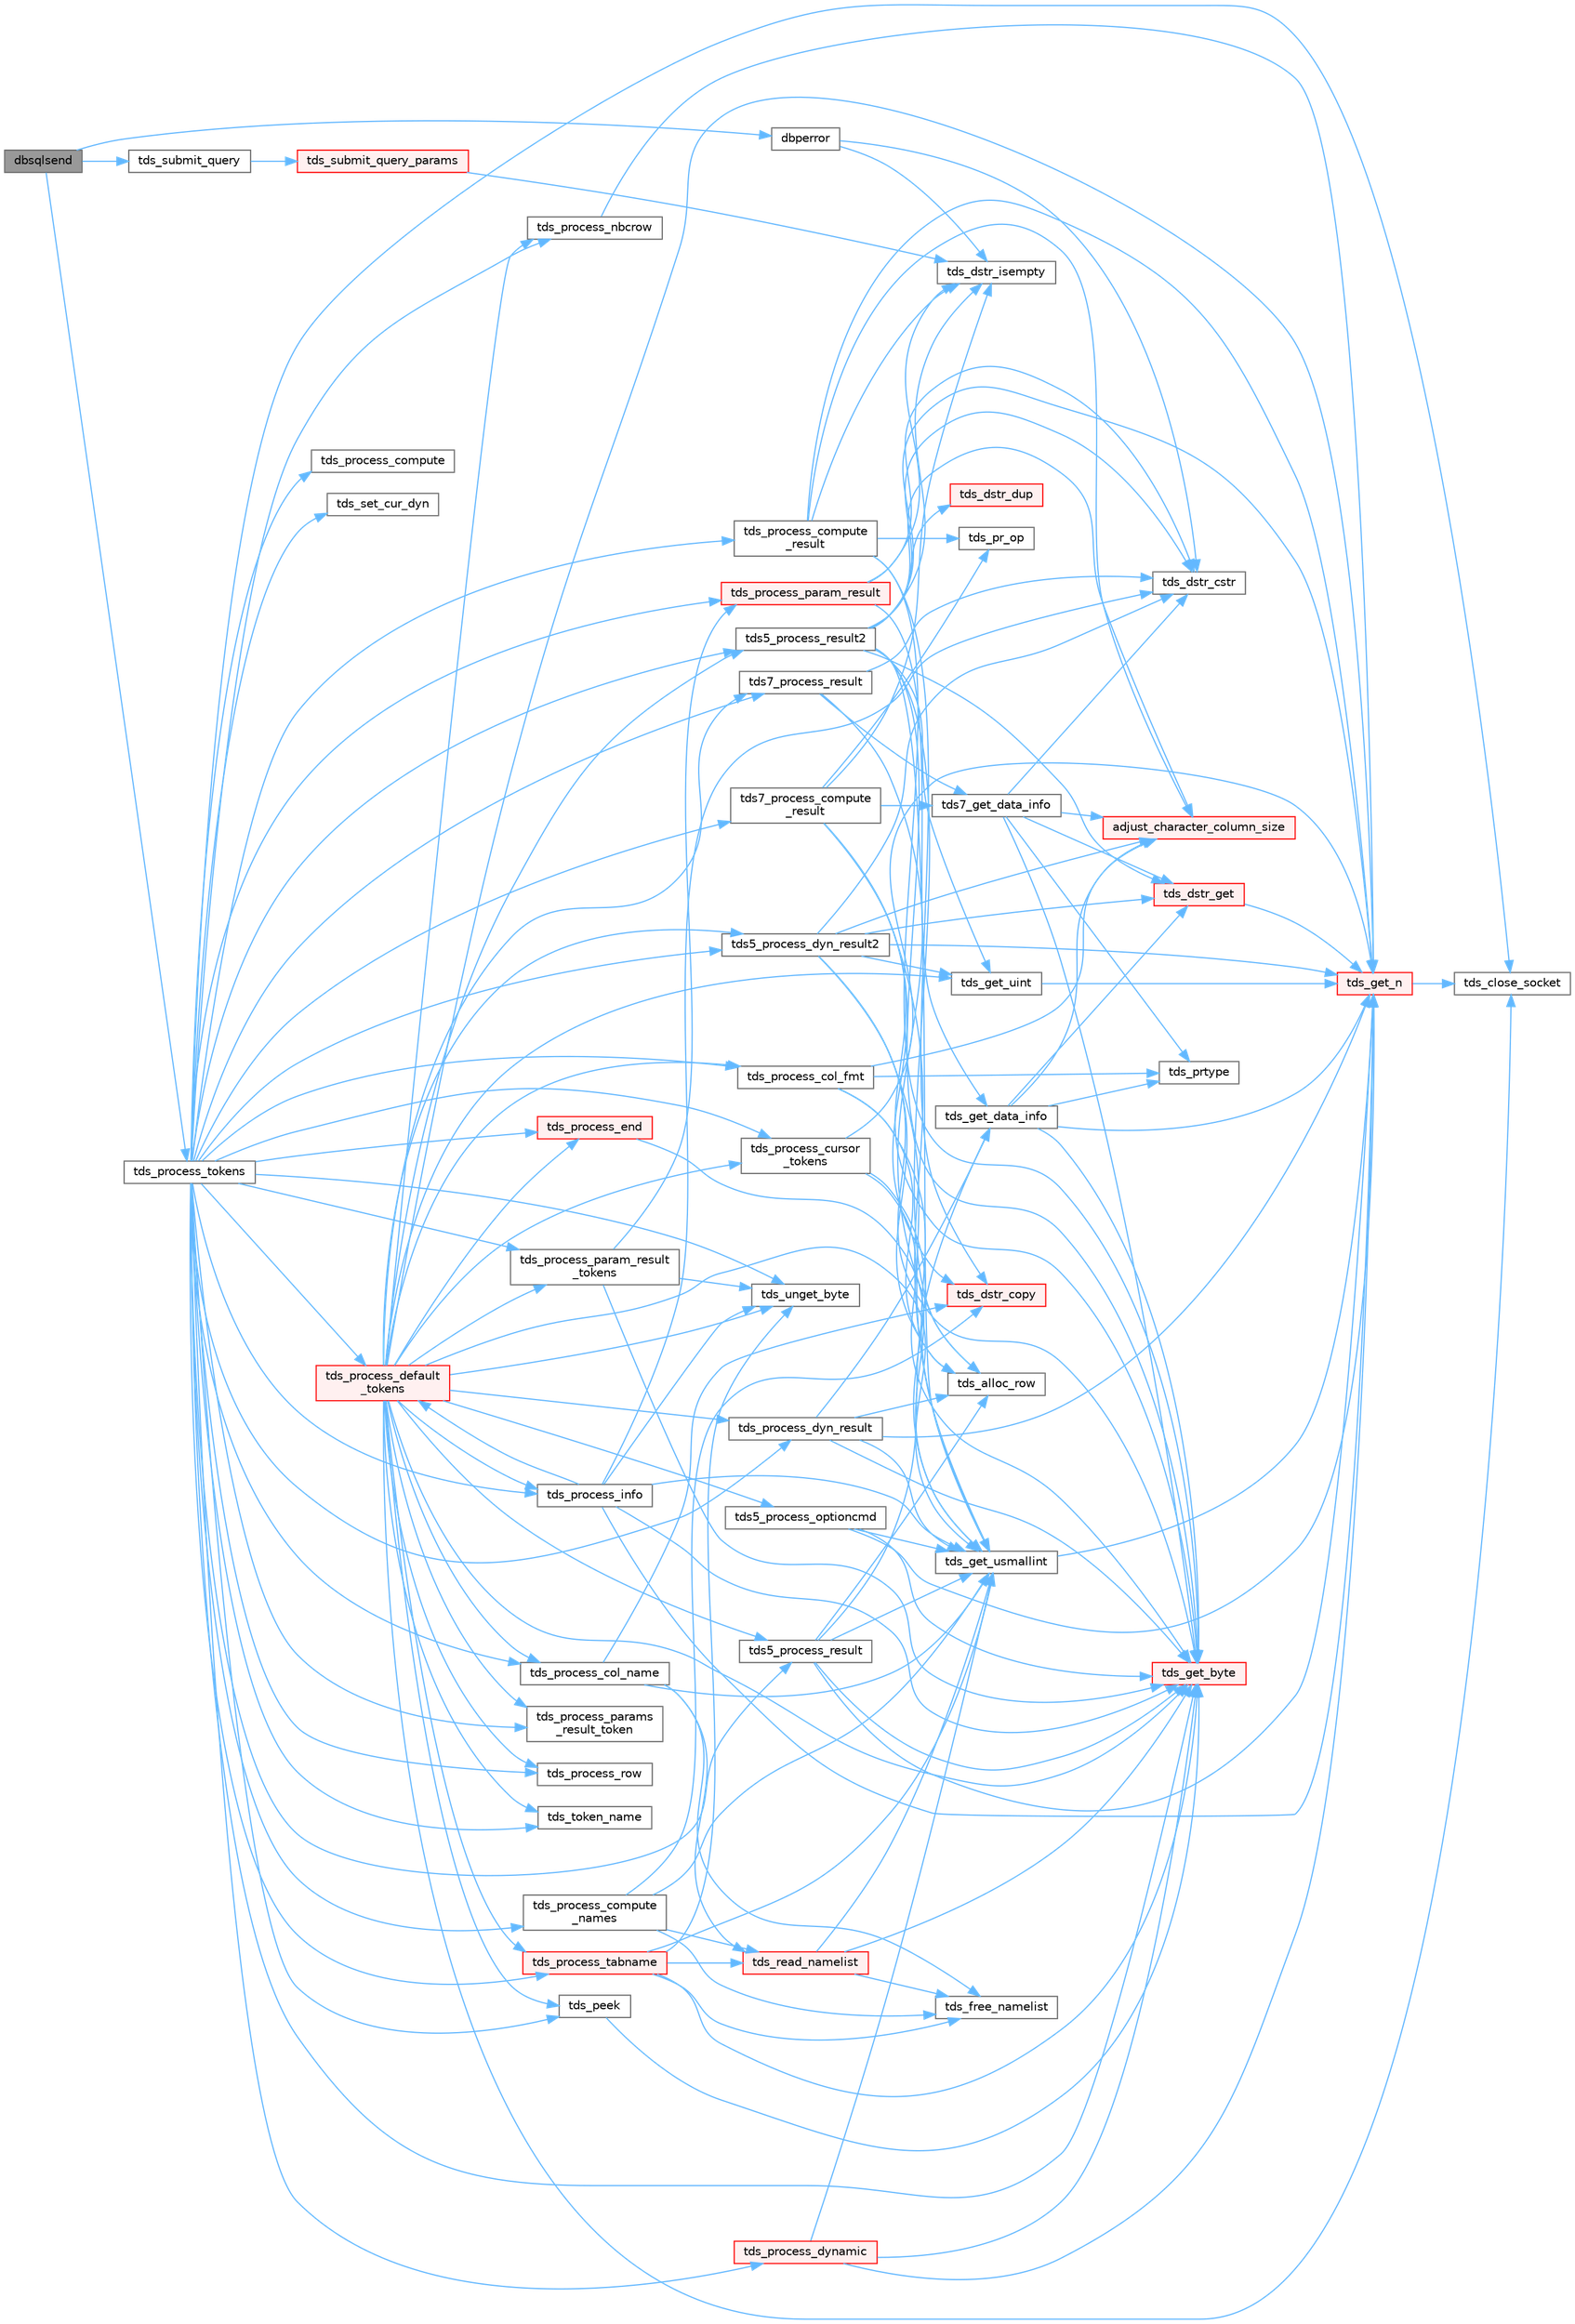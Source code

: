 digraph "dbsqlsend"
{
 // LATEX_PDF_SIZE
  bgcolor="transparent";
  edge [fontname=Helvetica,fontsize=10,labelfontname=Helvetica,labelfontsize=10];
  node [fontname=Helvetica,fontsize=10,shape=box,height=0.2,width=0.4];
  rankdir="LR";
  Node1 [id="Node000001",label="dbsqlsend",height=0.2,width=0.4,color="gray40", fillcolor="grey60", style="filled", fontcolor="black",tooltip="Transmit the command buffer to the server."];
  Node1 -> Node2 [id="edge1_Node000001_Node000002",color="steelblue1",style="solid",tooltip=" "];
  Node2 [id="Node000002",label="dbperror",height=0.2,width=0.4,color="grey40", fillcolor="white", style="filled",URL="$a00581.html#ga302a4ce6559b81808e3be51615cd1b67",tooltip="Call client-installed error handler."];
  Node2 -> Node3 [id="edge2_Node000002_Node000003",color="steelblue1",style="solid",tooltip=" "];
  Node3 [id="Node000003",label="tds_dstr_cstr",height=0.2,width=0.4,color="grey40", fillcolor="white", style="filled",URL="$a00593.html#gac536f0e4d77d3cff5702719362ec1766",tooltip="Returns a C version (NUL terminated string) of dstr."];
  Node2 -> Node4 [id="edge3_Node000002_Node000004",color="steelblue1",style="solid",tooltip=" "];
  Node4 [id="Node000004",label="tds_dstr_isempty",height=0.2,width=0.4,color="grey40", fillcolor="white", style="filled",URL="$a00593.html#ga197c6af67f2e7469d06c2aa055917b1e",tooltip="test if string is empty"];
  Node1 -> Node5 [id="edge4_Node000001_Node000005",color="steelblue1",style="solid",tooltip=" "];
  Node5 [id="Node000005",label="tds_process_tokens",height=0.2,width=0.4,color="grey40", fillcolor="white", style="filled",URL="$a00592.html#gabfc9de1d1fe718818caf63a4be4035a6",tooltip="process all streams."];
  Node5 -> Node6 [id="edge5_Node000005_Node000006",color="steelblue1",style="solid",tooltip=" "];
  Node6 [id="Node000006",label="tds5_process_dyn_result2",height=0.2,width=0.4,color="grey40", fillcolor="white", style="filled",URL="$a00592.html#gae688b515631141acfbc41bbb91c8b921",tooltip="Process new TDS 5.0 token for describing output parameters."];
  Node6 -> Node7 [id="edge6_Node000006_Node000007",color="steelblue1",style="solid",tooltip=" "];
  Node7 [id="Node000007",label="adjust_character_column_size",height=0.2,width=0.4,color="red", fillcolor="#FFF0F0", style="filled",URL="$a00592.html#ga91770634ce8c0d6f1fe007b45da186fd",tooltip="Adjust column size according to client's encoding."];
  Node6 -> Node13 [id="edge7_Node000006_Node000013",color="steelblue1",style="solid",tooltip=" "];
  Node13 [id="Node000013",label="tds_alloc_row",height=0.2,width=0.4,color="grey40", fillcolor="white", style="filled",URL="$a00589.html#ga1224fb9277112dc2ce12531d2b73b145",tooltip="Allocate space for row store return NULL on out of memory."];
  Node6 -> Node3 [id="edge8_Node000006_Node000003",color="steelblue1",style="solid",tooltip=" "];
  Node6 -> Node14 [id="edge9_Node000006_Node000014",color="steelblue1",style="solid",tooltip=" "];
  Node14 [id="Node000014",label="tds_dstr_get",height=0.2,width=0.4,color="red", fillcolor="#FFF0F0", style="filled",URL="$a00591.html#ga017c427e9599c031be5c555cb32abe2c",tooltip="Reads a string from wire and put in a DSTR."];
  Node14 -> Node18 [id="edge10_Node000014_Node000018",color="steelblue1",style="solid",tooltip=" "];
  Node18 [id="Node000018",label="tds_get_n",height=0.2,width=0.4,color="red", fillcolor="#FFF0F0", style="filled",URL="$a00591.html#gae777dd57e8d1bb40349d7d7d8434fddf",tooltip="Get N bytes from the buffer and return them in the already allocated space   given to us."];
  Node18 -> Node19 [id="edge11_Node000018_Node000019",color="steelblue1",style="solid",tooltip=" "];
  Node19 [id="Node000019",label="tds_close_socket",height=0.2,width=0.4,color="grey40", fillcolor="white", style="filled",URL="$a00591.html#ga3e3f76009fce5ceedb2f42bb2c9aed2e",tooltip="Close current socket."];
  Node6 -> Node30 [id="edge12_Node000006_Node000030",color="steelblue1",style="solid",tooltip=" "];
  Node30 [id="Node000030",label="tds_get_byte",height=0.2,width=0.4,color="red", fillcolor="#FFF0F0", style="filled",URL="$a00591.html#ga0cb72d3f6943795c39db1fa692be0a58",tooltip="Return a single byte from the input buffer."];
  Node6 -> Node18 [id="edge13_Node000006_Node000018",color="steelblue1",style="solid",tooltip=" "];
  Node6 -> Node31 [id="edge14_Node000006_Node000031",color="steelblue1",style="solid",tooltip=" "];
  Node31 [id="Node000031",label="tds_get_uint",height=0.2,width=0.4,color="grey40", fillcolor="white", style="filled",URL="$a00591.html#ga9ac121c269e203337a48c5bf8afc48c3",tooltip="Get an uint32 from the server."];
  Node31 -> Node18 [id="edge15_Node000031_Node000018",color="steelblue1",style="solid",tooltip=" "];
  Node6 -> Node32 [id="edge16_Node000006_Node000032",color="steelblue1",style="solid",tooltip=" "];
  Node32 [id="Node000032",label="tds_get_usmallint",height=0.2,width=0.4,color="grey40", fillcolor="white", style="filled",URL="$a00591.html#gad38aa5b9547817854ccba1fcc7855861",tooltip="Get an uint16 from the server."];
  Node32 -> Node18 [id="edge17_Node000032_Node000018",color="steelblue1",style="solid",tooltip=" "];
  Node5 -> Node33 [id="edge18_Node000005_Node000033",color="steelblue1",style="solid",tooltip=" "];
  Node33 [id="Node000033",label="tds5_process_result",height=0.2,width=0.4,color="grey40", fillcolor="white", style="filled",URL="$a00592.html#ga547b2f48659f77a69aa802d861ac827d",tooltip="tds5_process_result() is the TDS 5.0 result set processing routine."];
  Node33 -> Node13 [id="edge19_Node000033_Node000013",color="steelblue1",style="solid",tooltip=" "];
  Node33 -> Node30 [id="edge20_Node000033_Node000030",color="steelblue1",style="solid",tooltip=" "];
  Node33 -> Node34 [id="edge21_Node000033_Node000034",color="steelblue1",style="solid",tooltip=" "];
  Node34 [id="Node000034",label="tds_get_data_info",height=0.2,width=0.4,color="grey40", fillcolor="white", style="filled",URL="$a00592.html#gad9b6b86f48be077fb44ac603845a0c27",tooltip="Reads data metadata from wire."];
  Node34 -> Node7 [id="edge22_Node000034_Node000007",color="steelblue1",style="solid",tooltip=" "];
  Node34 -> Node14 [id="edge23_Node000034_Node000014",color="steelblue1",style="solid",tooltip=" "];
  Node34 -> Node30 [id="edge24_Node000034_Node000030",color="steelblue1",style="solid",tooltip=" "];
  Node34 -> Node18 [id="edge25_Node000034_Node000018",color="steelblue1",style="solid",tooltip=" "];
  Node34 -> Node35 [id="edge26_Node000034_Node000035",color="steelblue1",style="solid",tooltip=" "];
  Node35 [id="Node000035",label="tds_prtype",height=0.2,width=0.4,color="grey40", fillcolor="white", style="filled",URL="$a00592.html#ga307f949194204f71f1a7e574424048b1",tooltip="Returns string representation of the given type."];
  Node33 -> Node18 [id="edge27_Node000033_Node000018",color="steelblue1",style="solid",tooltip=" "];
  Node33 -> Node32 [id="edge28_Node000033_Node000032",color="steelblue1",style="solid",tooltip=" "];
  Node5 -> Node36 [id="edge29_Node000005_Node000036",color="steelblue1",style="solid",tooltip=" "];
  Node36 [id="Node000036",label="tds5_process_result2",height=0.2,width=0.4,color="grey40", fillcolor="white", style="filled",URL="$a00592.html#gabe2bdd5a41ce067cb31aef18ff81cb1c",tooltip="tds5_process_result2() is the new TDS 5.0 result set processing routine."];
  Node36 -> Node7 [id="edge30_Node000036_Node000007",color="steelblue1",style="solid",tooltip=" "];
  Node36 -> Node13 [id="edge31_Node000036_Node000013",color="steelblue1",style="solid",tooltip=" "];
  Node36 -> Node3 [id="edge32_Node000036_Node000003",color="steelblue1",style="solid",tooltip=" "];
  Node36 -> Node37 [id="edge33_Node000036_Node000037",color="steelblue1",style="solid",tooltip=" "];
  Node37 [id="Node000037",label="tds_dstr_dup",height=0.2,width=0.4,color="red", fillcolor="#FFF0F0", style="filled",URL="$a00593.html#ga4e6d9fa6f9b9551a5a3390e10a5322e6",tooltip="Duplicate a string from another dynamic string."];
  Node36 -> Node14 [id="edge34_Node000036_Node000014",color="steelblue1",style="solid",tooltip=" "];
  Node36 -> Node4 [id="edge35_Node000036_Node000004",color="steelblue1",style="solid",tooltip=" "];
  Node36 -> Node30 [id="edge36_Node000036_Node000030",color="steelblue1",style="solid",tooltip=" "];
  Node36 -> Node18 [id="edge37_Node000036_Node000018",color="steelblue1",style="solid",tooltip=" "];
  Node36 -> Node31 [id="edge38_Node000036_Node000031",color="steelblue1",style="solid",tooltip=" "];
  Node36 -> Node32 [id="edge39_Node000036_Node000032",color="steelblue1",style="solid",tooltip=" "];
  Node5 -> Node39 [id="edge40_Node000005_Node000039",color="steelblue1",style="solid",tooltip=" "];
  Node39 [id="Node000039",label="tds7_process_compute\l_result",height=0.2,width=0.4,color="grey40", fillcolor="white", style="filled",URL="$a00592.html#ga6728e344caa20aea1def85f58dea138b",tooltip="tds7_process_compute_result() processes compute result sets for TDS 7/8."];
  Node39 -> Node40 [id="edge41_Node000039_Node000040",color="steelblue1",style="solid",tooltip=" "];
  Node40 [id="Node000040",label="tds7_get_data_info",height=0.2,width=0.4,color="grey40", fillcolor="white", style="filled",URL="$a00592.html#ga07cee55fd522cca16fb59b7a8f0b1376",tooltip="Reads data information from wire."];
  Node40 -> Node7 [id="edge42_Node000040_Node000007",color="steelblue1",style="solid",tooltip=" "];
  Node40 -> Node3 [id="edge43_Node000040_Node000003",color="steelblue1",style="solid",tooltip=" "];
  Node40 -> Node14 [id="edge44_Node000040_Node000014",color="steelblue1",style="solid",tooltip=" "];
  Node40 -> Node30 [id="edge45_Node000040_Node000030",color="steelblue1",style="solid",tooltip=" "];
  Node40 -> Node35 [id="edge46_Node000040_Node000035",color="steelblue1",style="solid",tooltip=" "];
  Node39 -> Node41 [id="edge47_Node000039_Node000041",color="steelblue1",style="solid",tooltip=" "];
  Node41 [id="Node000041",label="tds_dstr_copy",height=0.2,width=0.4,color="red", fillcolor="#FFF0F0", style="filled",URL="$a00593.html#gad96366d9fa93bfc283cef1299fbe97ab",tooltip="copy a string from another"];
  Node39 -> Node4 [id="edge48_Node000039_Node000004",color="steelblue1",style="solid",tooltip=" "];
  Node39 -> Node30 [id="edge49_Node000039_Node000030",color="steelblue1",style="solid",tooltip=" "];
  Node39 -> Node32 [id="edge50_Node000039_Node000032",color="steelblue1",style="solid",tooltip=" "];
  Node39 -> Node42 [id="edge51_Node000039_Node000042",color="steelblue1",style="solid",tooltip=" "];
  Node42 [id="Node000042",label="tds_pr_op",height=0.2,width=0.4,color="grey40", fillcolor="white", style="filled",URL="$a00592.html#ga62dc14d21453e88e24880ee0acaca73a",tooltip="Returns string representation for a given operation."];
  Node5 -> Node43 [id="edge52_Node000005_Node000043",color="steelblue1",style="solid",tooltip=" "];
  Node43 [id="Node000043",label="tds7_process_result",height=0.2,width=0.4,color="grey40", fillcolor="white", style="filled",URL="$a00592.html#gaca56fc22d65a24a96d1bef310ade73aa",tooltip="tds7_process_result() is the TDS 7.0 result set processing routine."];
  Node43 -> Node40 [id="edge53_Node000043_Node000040",color="steelblue1",style="solid",tooltip=" "];
  Node43 -> Node13 [id="edge54_Node000043_Node000013",color="steelblue1",style="solid",tooltip=" "];
  Node43 -> Node3 [id="edge55_Node000043_Node000003",color="steelblue1",style="solid",tooltip=" "];
  Node5 -> Node19 [id="edge56_Node000005_Node000019",color="steelblue1",style="solid",tooltip=" "];
  Node5 -> Node30 [id="edge57_Node000005_Node000030",color="steelblue1",style="solid",tooltip=" "];
  Node5 -> Node44 [id="edge58_Node000005_Node000044",color="steelblue1",style="solid",tooltip=" "];
  Node44 [id="Node000044",label="tds_peek",height=0.2,width=0.4,color="grey40", fillcolor="white", style="filled",URL="$a00591.html#ga221e98a9c8be96ec6c8547891e1b53af",tooltip="Reads a byte from the TDS stream without removing it."];
  Node44 -> Node30 [id="edge59_Node000044_Node000030",color="steelblue1",style="solid",tooltip=" "];
  Node5 -> Node45 [id="edge60_Node000005_Node000045",color="steelblue1",style="solid",tooltip=" "];
  Node45 [id="Node000045",label="tds_process_col_fmt",height=0.2,width=0.4,color="grey40", fillcolor="white", style="filled",URL="$a00592.html#ga4e3dd9d3614f5f0433b78b761dd68741",tooltip="tds_process_col_fmt() is the other half of result set processing under TDS 4.2."];
  Node45 -> Node7 [id="edge61_Node000045_Node000007",color="steelblue1",style="solid",tooltip=" "];
  Node45 -> Node13 [id="edge62_Node000045_Node000013",color="steelblue1",style="solid",tooltip=" "];
  Node45 -> Node32 [id="edge63_Node000045_Node000032",color="steelblue1",style="solid",tooltip=" "];
  Node45 -> Node35 [id="edge64_Node000045_Node000035",color="steelblue1",style="solid",tooltip=" "];
  Node5 -> Node46 [id="edge65_Node000005_Node000046",color="steelblue1",style="solid",tooltip=" "];
  Node46 [id="Node000046",label="tds_process_col_name",height=0.2,width=0.4,color="grey40", fillcolor="white", style="filled",URL="$a00592.html#ga905d2fa5e1b602817bd16bb0fcf9eadb",tooltip="tds_process_col_name() is one half of the result set under TDS 4.2 it contains all the column names,..."];
  Node46 -> Node41 [id="edge66_Node000046_Node000041",color="steelblue1",style="solid",tooltip=" "];
  Node46 -> Node47 [id="edge67_Node000046_Node000047",color="steelblue1",style="solid",tooltip=" "];
  Node47 [id="Node000047",label="tds_free_namelist",height=0.2,width=0.4,color="grey40", fillcolor="white", style="filled",URL="$a00592.html#ga21e9de33de9c8c492aa2f96c823596bb",tooltip="Frees list of names."];
  Node46 -> Node32 [id="edge68_Node000046_Node000032",color="steelblue1",style="solid",tooltip=" "];
  Node46 -> Node48 [id="edge69_Node000046_Node000048",color="steelblue1",style="solid",tooltip=" "];
  Node48 [id="Node000048",label="tds_read_namelist",height=0.2,width=0.4,color="red", fillcolor="#FFF0F0", style="filled",URL="$a00592.html#gaeaaed2ea1d8c827da1a0f5b419524ae1",tooltip="Reads list of names (usually table names)"];
  Node48 -> Node47 [id="edge70_Node000048_Node000047",color="steelblue1",style="solid",tooltip=" "];
  Node48 -> Node30 [id="edge71_Node000048_Node000030",color="steelblue1",style="solid",tooltip=" "];
  Node48 -> Node32 [id="edge72_Node000048_Node000032",color="steelblue1",style="solid",tooltip=" "];
  Node5 -> Node50 [id="edge73_Node000005_Node000050",color="steelblue1",style="solid",tooltip=" "];
  Node50 [id="Node000050",label="tds_process_compute",height=0.2,width=0.4,color="grey40", fillcolor="white", style="filled",URL="$a00592.html#ga6fcb37d5addebdc1af9f34ebc59fd7a8",tooltip="tds_process_compute() processes compute rows and places them in the row buffer."];
  Node5 -> Node51 [id="edge74_Node000005_Node000051",color="steelblue1",style="solid",tooltip=" "];
  Node51 [id="Node000051",label="tds_process_compute\l_names",height=0.2,width=0.4,color="grey40", fillcolor="white", style="filled",URL="$a00592.html#gae5b3e01f3d665f9e377de091f46f1ab9",tooltip="tds_process_compute_names() processes compute result sets."];
  Node51 -> Node41 [id="edge75_Node000051_Node000041",color="steelblue1",style="solid",tooltip=" "];
  Node51 -> Node47 [id="edge76_Node000051_Node000047",color="steelblue1",style="solid",tooltip=" "];
  Node51 -> Node32 [id="edge77_Node000051_Node000032",color="steelblue1",style="solid",tooltip=" "];
  Node51 -> Node48 [id="edge78_Node000051_Node000048",color="steelblue1",style="solid",tooltip=" "];
  Node5 -> Node52 [id="edge79_Node000005_Node000052",color="steelblue1",style="solid",tooltip=" "];
  Node52 [id="Node000052",label="tds_process_compute\l_result",height=0.2,width=0.4,color="grey40", fillcolor="white", style="filled",URL="$a00592.html#gae3368ea80d0d8b13791ceb13ee5f19c9",tooltip="tds_process_compute_result() processes compute result sets."];
  Node52 -> Node7 [id="edge80_Node000052_Node000007",color="steelblue1",style="solid",tooltip=" "];
  Node52 -> Node41 [id="edge81_Node000052_Node000041",color="steelblue1",style="solid",tooltip=" "];
  Node52 -> Node4 [id="edge82_Node000052_Node000004",color="steelblue1",style="solid",tooltip=" "];
  Node52 -> Node30 [id="edge83_Node000052_Node000030",color="steelblue1",style="solid",tooltip=" "];
  Node52 -> Node18 [id="edge84_Node000052_Node000018",color="steelblue1",style="solid",tooltip=" "];
  Node52 -> Node42 [id="edge85_Node000052_Node000042",color="steelblue1",style="solid",tooltip=" "];
  Node5 -> Node53 [id="edge86_Node000005_Node000053",color="steelblue1",style="solid",tooltip=" "];
  Node53 [id="Node000053",label="tds_process_cursor\l_tokens",height=0.2,width=0.4,color="grey40", fillcolor="white", style="filled",URL="$a00592.html#ga315d875d90c64d12d61fc9e33b4dee96",tooltip="Reads cursor command results."];
  Node53 -> Node30 [id="edge87_Node000053_Node000030",color="steelblue1",style="solid",tooltip=" "];
  Node53 -> Node18 [id="edge88_Node000053_Node000018",color="steelblue1",style="solid",tooltip=" "];
  Node53 -> Node32 [id="edge89_Node000053_Node000032",color="steelblue1",style="solid",tooltip=" "];
  Node5 -> Node54 [id="edge90_Node000005_Node000054",color="steelblue1",style="solid",tooltip=" "];
  Node54 [id="Node000054",label="tds_process_default\l_tokens",height=0.2,width=0.4,color="red", fillcolor="#FFF0F0", style="filled",URL="$a00592.html#ga39453d084f3f780ac4602d4abf2839f7",tooltip="tds_process_default_tokens() is a catch all function that is called to process tokens not known to ot..."];
  Node54 -> Node6 [id="edge91_Node000054_Node000006",color="steelblue1",style="solid",tooltip=" "];
  Node54 -> Node55 [id="edge92_Node000054_Node000055",color="steelblue1",style="solid",tooltip=" "];
  Node55 [id="Node000055",label="tds5_process_optioncmd",height=0.2,width=0.4,color="grey40", fillcolor="white", style="filled",URL="$a00592.html#gaa6a7e5aeb10a1322911c47be9c43e2d2",tooltip="Process option cmd results."];
  Node55 -> Node30 [id="edge93_Node000055_Node000030",color="steelblue1",style="solid",tooltip=" "];
  Node55 -> Node18 [id="edge94_Node000055_Node000018",color="steelblue1",style="solid",tooltip=" "];
  Node55 -> Node32 [id="edge95_Node000055_Node000032",color="steelblue1",style="solid",tooltip=" "];
  Node54 -> Node33 [id="edge96_Node000054_Node000033",color="steelblue1",style="solid",tooltip=" "];
  Node54 -> Node36 [id="edge97_Node000054_Node000036",color="steelblue1",style="solid",tooltip=" "];
  Node54 -> Node43 [id="edge98_Node000054_Node000043",color="steelblue1",style="solid",tooltip=" "];
  Node54 -> Node19 [id="edge99_Node000054_Node000019",color="steelblue1",style="solid",tooltip=" "];
  Node54 -> Node30 [id="edge100_Node000054_Node000030",color="steelblue1",style="solid",tooltip=" "];
  Node54 -> Node18 [id="edge101_Node000054_Node000018",color="steelblue1",style="solid",tooltip=" "];
  Node54 -> Node31 [id="edge102_Node000054_Node000031",color="steelblue1",style="solid",tooltip=" "];
  Node54 -> Node32 [id="edge103_Node000054_Node000032",color="steelblue1",style="solid",tooltip=" "];
  Node54 -> Node44 [id="edge104_Node000054_Node000044",color="steelblue1",style="solid",tooltip=" "];
  Node54 -> Node45 [id="edge105_Node000054_Node000045",color="steelblue1",style="solid",tooltip=" "];
  Node54 -> Node46 [id="edge106_Node000054_Node000046",color="steelblue1",style="solid",tooltip=" "];
  Node54 -> Node53 [id="edge107_Node000054_Node000053",color="steelblue1",style="solid",tooltip=" "];
  Node54 -> Node58 [id="edge108_Node000054_Node000058",color="steelblue1",style="solid",tooltip=" "];
  Node58 [id="Node000058",label="tds_process_dyn_result",height=0.2,width=0.4,color="grey40", fillcolor="white", style="filled",URL="$a00592.html#ga416cf119c1d4a0fca27dc5b50c261358",tooltip="Process results from dynamic."];
  Node58 -> Node13 [id="edge109_Node000058_Node000013",color="steelblue1",style="solid",tooltip=" "];
  Node58 -> Node30 [id="edge110_Node000058_Node000030",color="steelblue1",style="solid",tooltip=" "];
  Node58 -> Node34 [id="edge111_Node000058_Node000034",color="steelblue1",style="solid",tooltip=" "];
  Node58 -> Node18 [id="edge112_Node000058_Node000018",color="steelblue1",style="solid",tooltip=" "];
  Node58 -> Node32 [id="edge113_Node000058_Node000032",color="steelblue1",style="solid",tooltip=" "];
  Node54 -> Node59 [id="edge114_Node000054_Node000059",color="steelblue1",style="solid",tooltip=" "];
  Node59 [id="Node000059",label="tds_process_end",height=0.2,width=0.4,color="red", fillcolor="#FFF0F0", style="filled",URL="$a00592.html#ga6ee2e7af38af768611b8bf4b79c36f46",tooltip="tds_process_end() processes any of the DONE, DONEPROC, or DONEINPROC tokens."];
  Node59 -> Node32 [id="edge115_Node000059_Node000032",color="steelblue1",style="solid",tooltip=" "];
  Node54 -> Node82 [id="edge116_Node000054_Node000082",color="steelblue1",style="solid",tooltip=" "];
  Node82 [id="Node000082",label="tds_process_info",height=0.2,width=0.4,color="grey40", fillcolor="white", style="filled",URL="$a00592.html#ga65a2316369529731732f200c190d05d6",tooltip="tds_process_info() is called for INFO, ERR, or EED tokens and is responsible for calling the CLI's me..."];
  Node82 -> Node3 [id="edge117_Node000082_Node000003",color="steelblue1",style="solid",tooltip=" "];
  Node82 -> Node30 [id="edge118_Node000082_Node000030",color="steelblue1",style="solid",tooltip=" "];
  Node82 -> Node18 [id="edge119_Node000082_Node000018",color="steelblue1",style="solid",tooltip=" "];
  Node82 -> Node32 [id="edge120_Node000082_Node000032",color="steelblue1",style="solid",tooltip=" "];
  Node82 -> Node54 [id="edge121_Node000082_Node000054",color="steelblue1",style="solid",tooltip=" "];
  Node82 -> Node83 [id="edge122_Node000082_Node000083",color="steelblue1",style="solid",tooltip=" "];
  Node83 [id="Node000083",label="tds_unget_byte",height=0.2,width=0.4,color="grey40", fillcolor="white", style="filled",URL="$a00591.html#gad70d59fb317d098b0c9fd29dd77131a8",tooltip="Unget will always work as long as you don't call it twice in a row."];
  Node54 -> Node84 [id="edge123_Node000054_Node000084",color="steelblue1",style="solid",tooltip=" "];
  Node84 [id="Node000084",label="tds_process_nbcrow",height=0.2,width=0.4,color="grey40", fillcolor="white", style="filled",URL="$a00592.html#gaf7264c9eb3aa7a73358a4c65f02d3d3c",tooltip="tds_process_nbcrow() processes rows and places them in the row buffer."];
  Node84 -> Node18 [id="edge124_Node000084_Node000018",color="steelblue1",style="solid",tooltip=" "];
  Node54 -> Node85 [id="edge125_Node000054_Node000085",color="steelblue1",style="solid",tooltip=" "];
  Node85 [id="Node000085",label="tds_process_param_result\l_tokens",height=0.2,width=0.4,color="grey40", fillcolor="white", style="filled",URL="$a00592.html#ga9fdef8228d29cab7fa9098f07fa73fba",tooltip="Process parameters from networks."];
  Node85 -> Node30 [id="edge126_Node000085_Node000030",color="steelblue1",style="solid",tooltip=" "];
  Node85 -> Node86 [id="edge127_Node000085_Node000086",color="steelblue1",style="solid",tooltip=" "];
  Node86 [id="Node000086",label="tds_process_param_result",height=0.2,width=0.4,color="red", fillcolor="#FFF0F0", style="filled",URL="$a00592.html#gacb3354443bcefe7a500a500a4904cc05",tooltip="process output parameters of a stored procedure."];
  Node86 -> Node3 [id="edge128_Node000086_Node000003",color="steelblue1",style="solid",tooltip=" "];
  Node86 -> Node4 [id="edge129_Node000086_Node000004",color="steelblue1",style="solid",tooltip=" "];
  Node86 -> Node34 [id="edge130_Node000086_Node000034",color="steelblue1",style="solid",tooltip=" "];
  Node85 -> Node83 [id="edge131_Node000085_Node000083",color="steelblue1",style="solid",tooltip=" "];
  Node54 -> Node90 [id="edge132_Node000054_Node000090",color="steelblue1",style="solid",tooltip=" "];
  Node90 [id="Node000090",label="tds_process_params\l_result_token",height=0.2,width=0.4,color="grey40", fillcolor="white", style="filled",URL="$a00592.html#ga7b18c0911a9dc69939577b39eb64725d",tooltip="tds_process_params_result_token() processes params on TDS5."];
  Node54 -> Node91 [id="edge133_Node000054_Node000091",color="steelblue1",style="solid",tooltip=" "];
  Node91 [id="Node000091",label="tds_process_row",height=0.2,width=0.4,color="grey40", fillcolor="white", style="filled",URL="$a00592.html#gaad814dd6e35aee8332035d06dc8b5d65",tooltip="tds_process_row() processes rows and places them in the row buffer."];
  Node54 -> Node92 [id="edge134_Node000054_Node000092",color="steelblue1",style="solid",tooltip=" "];
  Node92 [id="Node000092",label="tds_process_tabname",height=0.2,width=0.4,color="red", fillcolor="#FFF0F0", style="filled",URL="$a00592.html#gaeec59bca9bd0c5388e245f0d19d9c81a",tooltip="Process list of table from network."];
  Node92 -> Node47 [id="edge135_Node000092_Node000047",color="steelblue1",style="solid",tooltip=" "];
  Node92 -> Node30 [id="edge136_Node000092_Node000030",color="steelblue1",style="solid",tooltip=" "];
  Node92 -> Node32 [id="edge137_Node000092_Node000032",color="steelblue1",style="solid",tooltip=" "];
  Node92 -> Node48 [id="edge138_Node000092_Node000048",color="steelblue1",style="solid",tooltip=" "];
  Node92 -> Node83 [id="edge139_Node000092_Node000083",color="steelblue1",style="solid",tooltip=" "];
  Node54 -> Node96 [id="edge140_Node000054_Node000096",color="steelblue1",style="solid",tooltip=" "];
  Node96 [id="Node000096",label="tds_token_name",height=0.2,width=0.4,color="grey40", fillcolor="white", style="filled",URL="$a00592.html#ga7f24a7af985cd320788122e98072b7af",tooltip="Returns string representation for a given token type."];
  Node54 -> Node83 [id="edge141_Node000054_Node000083",color="steelblue1",style="solid",tooltip=" "];
  Node5 -> Node58 [id="edge142_Node000005_Node000058",color="steelblue1",style="solid",tooltip=" "];
  Node5 -> Node97 [id="edge143_Node000005_Node000097",color="steelblue1",style="solid",tooltip=" "];
  Node97 [id="Node000097",label="tds_process_dynamic",height=0.2,width=0.4,color="red", fillcolor="#FFF0F0", style="filled",URL="$a00592.html#ga5cfc0340d8d717e67f60037e029b2142",tooltip="tds_process_dynamic() finds the element of the dyns array for the id"];
  Node97 -> Node30 [id="edge144_Node000097_Node000030",color="steelblue1",style="solid",tooltip=" "];
  Node97 -> Node18 [id="edge145_Node000097_Node000018",color="steelblue1",style="solid",tooltip=" "];
  Node97 -> Node32 [id="edge146_Node000097_Node000032",color="steelblue1",style="solid",tooltip=" "];
  Node5 -> Node59 [id="edge147_Node000005_Node000059",color="steelblue1",style="solid",tooltip=" "];
  Node5 -> Node82 [id="edge148_Node000005_Node000082",color="steelblue1",style="solid",tooltip=" "];
  Node5 -> Node84 [id="edge149_Node000005_Node000084",color="steelblue1",style="solid",tooltip=" "];
  Node5 -> Node86 [id="edge150_Node000005_Node000086",color="steelblue1",style="solid",tooltip=" "];
  Node5 -> Node85 [id="edge151_Node000005_Node000085",color="steelblue1",style="solid",tooltip=" "];
  Node5 -> Node90 [id="edge152_Node000005_Node000090",color="steelblue1",style="solid",tooltip=" "];
  Node5 -> Node91 [id="edge153_Node000005_Node000091",color="steelblue1",style="solid",tooltip=" "];
  Node5 -> Node92 [id="edge154_Node000005_Node000092",color="steelblue1",style="solid",tooltip=" "];
  Node5 -> Node76 [id="edge155_Node000005_Node000076",color="steelblue1",style="solid",tooltip=" "];
  Node76 [id="Node000076",label="tds_set_cur_dyn",height=0.2,width=0.4,color="grey40", fillcolor="white", style="filled",URL="$a00590.html#gae8b7db85af16701fc0604eb117cbd4e4",tooltip="Set current dynamic."];
  Node5 -> Node96 [id="edge156_Node000005_Node000096",color="steelblue1",style="solid",tooltip=" "];
  Node5 -> Node83 [id="edge157_Node000005_Node000083",color="steelblue1",style="solid",tooltip=" "];
  Node1 -> Node99 [id="edge158_Node000001_Node000099",color="steelblue1",style="solid",tooltip=" "];
  Node99 [id="Node000099",label="tds_submit_query",height=0.2,width=0.4,color="grey40", fillcolor="white", style="filled",URL="$a00590.html#ga5a29ae7f99d089dc3cea85ec6ee5f3ab",tooltip="Sends a language string to the database server for processing."];
  Node99 -> Node100 [id="edge159_Node000099_Node000100",color="steelblue1",style="solid",tooltip=" "];
  Node100 [id="Node000100",label="tds_submit_query_params",height=0.2,width=0.4,color="red", fillcolor="#FFF0F0", style="filled",URL="$a00590.html#ga95e0fccedc459a4404f496eec74a369a",tooltip="Sends a language string to the database server for processing."];
  Node100 -> Node4 [id="edge160_Node000100_Node000004",color="steelblue1",style="solid",tooltip=" "];
}
